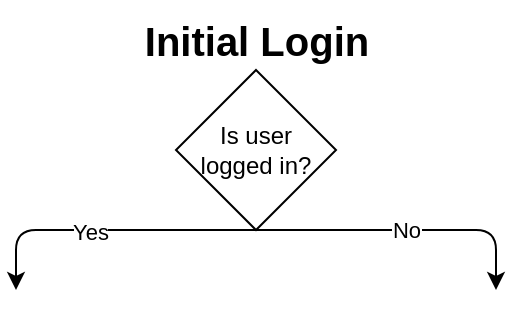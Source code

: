 <mxfile>
    <diagram id="gPNVLld27s6Lsy3nYgX-" name="Page-1">
        <mxGraphModel dx="646" dy="259" grid="1" gridSize="10" guides="1" tooltips="1" connect="1" arrows="1" fold="1" page="1" pageScale="1" pageWidth="850" pageHeight="1100" math="0" shadow="0">
            <root>
                <mxCell id="0"/>
                <mxCell id="1" parent="0"/>
                <mxCell id="11" value="No" style="edgeStyle=none;html=1;exitX=0.5;exitY=1;exitDx=0;exitDy=0;" parent="1" source="5" edge="1">
                    <mxGeometry relative="1" as="geometry">
                        <Array as="points">
                            <mxPoint x="520" y="120"/>
                        </Array>
                        <mxPoint x="520" y="150" as="targetPoint"/>
                    </mxGeometry>
                </mxCell>
                <mxCell id="12" style="edgeStyle=none;html=1;exitX=0.5;exitY=1;exitDx=0;exitDy=0;" parent="1" source="5" edge="1">
                    <mxGeometry relative="1" as="geometry">
                        <Array as="points">
                            <mxPoint x="280" y="120"/>
                        </Array>
                        <mxPoint x="280" y="150" as="targetPoint"/>
                    </mxGeometry>
                </mxCell>
                <mxCell id="13" value="Yes" style="edgeLabel;html=1;align=center;verticalAlign=middle;resizable=0;points=[];" parent="12" vertex="1" connectable="0">
                    <mxGeometry x="0.11" y="1" relative="1" as="geometry">
                        <mxPoint as="offset"/>
                    </mxGeometry>
                </mxCell>
                <mxCell id="5" value="Is user &lt;br&gt;logged in?" style="rhombus;whiteSpace=wrap;html=1;" parent="1" vertex="1">
                    <mxGeometry x="360" y="40" width="80" height="80" as="geometry"/>
                </mxCell>
                <mxCell id="21" value="&lt;font style=&quot;font-size: 20px;&quot;&gt;&lt;b&gt;Initial Login&lt;/b&gt;&lt;/font&gt;" style="text;html=1;align=center;verticalAlign=middle;resizable=0;points=[];autosize=1;strokeColor=none;fillColor=none;" parent="1" vertex="1">
                    <mxGeometry x="330" y="5" width="140" height="40" as="geometry"/>
                </mxCell>
            </root>
        </mxGraphModel>
    </diagram>
</mxfile>